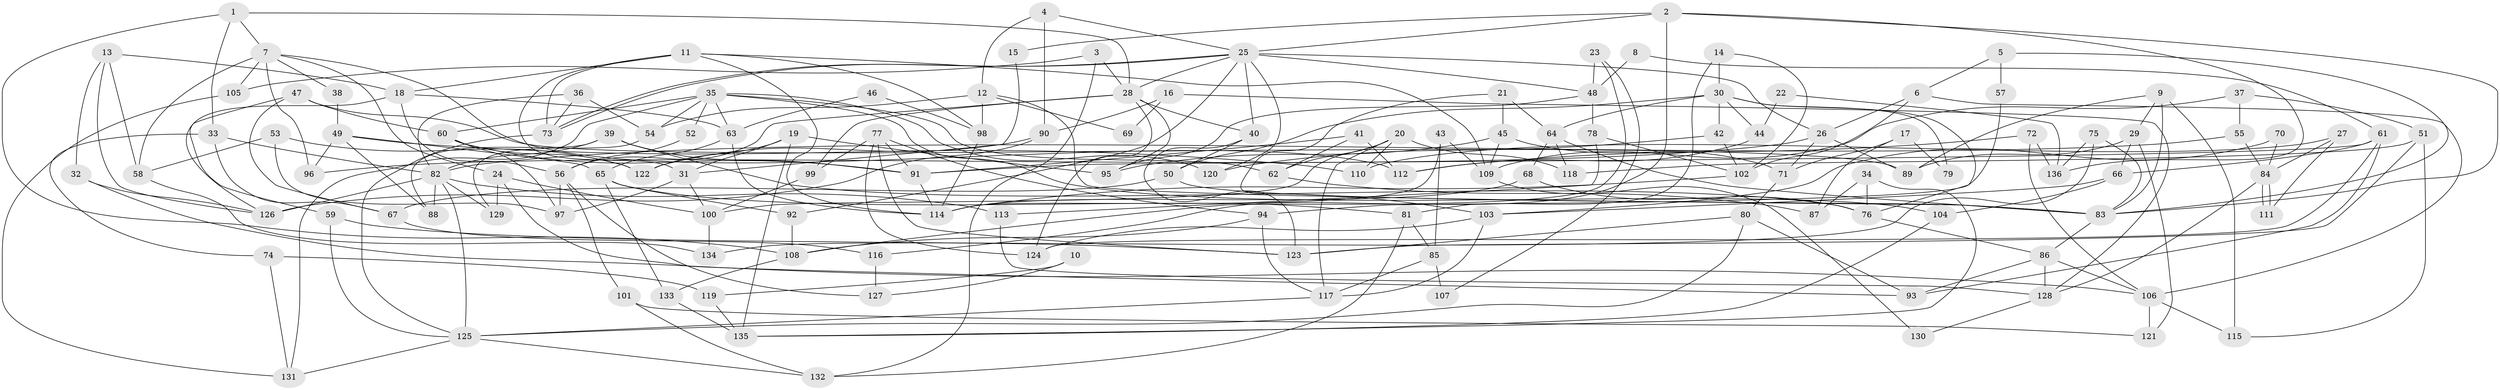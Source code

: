 // Generated by graph-tools (version 1.1) at 2025/26/03/09/25 03:26:14]
// undirected, 136 vertices, 272 edges
graph export_dot {
graph [start="1"]
  node [color=gray90,style=filled];
  1;
  2;
  3;
  4;
  5;
  6;
  7;
  8;
  9;
  10;
  11;
  12;
  13;
  14;
  15;
  16;
  17;
  18;
  19;
  20;
  21;
  22;
  23;
  24;
  25;
  26;
  27;
  28;
  29;
  30;
  31;
  32;
  33;
  34;
  35;
  36;
  37;
  38;
  39;
  40;
  41;
  42;
  43;
  44;
  45;
  46;
  47;
  48;
  49;
  50;
  51;
  52;
  53;
  54;
  55;
  56;
  57;
  58;
  59;
  60;
  61;
  62;
  63;
  64;
  65;
  66;
  67;
  68;
  69;
  70;
  71;
  72;
  73;
  74;
  75;
  76;
  77;
  78;
  79;
  80;
  81;
  82;
  83;
  84;
  85;
  86;
  87;
  88;
  89;
  90;
  91;
  92;
  93;
  94;
  95;
  96;
  97;
  98;
  99;
  100;
  101;
  102;
  103;
  104;
  105;
  106;
  107;
  108;
  109;
  110;
  111;
  112;
  113;
  114;
  115;
  116;
  117;
  118;
  119;
  120;
  121;
  122;
  123;
  124;
  125;
  126;
  127;
  128;
  129;
  130;
  131;
  132;
  133;
  134;
  135;
  136;
  1 -- 7;
  1 -- 28;
  1 -- 33;
  1 -- 108;
  2 -- 25;
  2 -- 136;
  2 -- 15;
  2 -- 83;
  2 -- 116;
  3 -- 132;
  3 -- 28;
  3 -- 105;
  4 -- 25;
  4 -- 90;
  4 -- 12;
  5 -- 6;
  5 -- 83;
  5 -- 57;
  6 -- 102;
  6 -- 106;
  6 -- 26;
  7 -- 105;
  7 -- 96;
  7 -- 24;
  7 -- 38;
  7 -- 58;
  7 -- 112;
  8 -- 61;
  8 -- 48;
  9 -- 83;
  9 -- 89;
  9 -- 29;
  9 -- 115;
  10 -- 127;
  10 -- 119;
  11 -- 18;
  11 -- 114;
  11 -- 31;
  11 -- 73;
  11 -- 98;
  11 -- 109;
  12 -- 54;
  12 -- 69;
  12 -- 83;
  12 -- 98;
  13 -- 18;
  13 -- 126;
  13 -- 32;
  13 -- 58;
  14 -- 30;
  14 -- 81;
  14 -- 102;
  15 -- 31;
  16 -- 90;
  16 -- 128;
  16 -- 69;
  17 -- 71;
  17 -- 87;
  17 -- 79;
  18 -- 63;
  18 -- 56;
  18 -- 126;
  19 -- 95;
  19 -- 31;
  19 -- 122;
  19 -- 135;
  20 -- 118;
  20 -- 100;
  20 -- 62;
  20 -- 110;
  20 -- 117;
  21 -- 64;
  21 -- 103;
  21 -- 45;
  22 -- 136;
  22 -- 44;
  23 -- 108;
  23 -- 48;
  23 -- 107;
  24 -- 93;
  24 -- 100;
  24 -- 129;
  25 -- 40;
  25 -- 73;
  25 -- 73;
  25 -- 26;
  25 -- 28;
  25 -- 48;
  25 -- 92;
  25 -- 120;
  26 -- 71;
  26 -- 89;
  26 -- 96;
  27 -- 110;
  27 -- 84;
  27 -- 111;
  28 -- 99;
  28 -- 40;
  28 -- 56;
  28 -- 95;
  28 -- 124;
  29 -- 89;
  29 -- 66;
  29 -- 121;
  30 -- 76;
  30 -- 50;
  30 -- 42;
  30 -- 44;
  30 -- 64;
  30 -- 79;
  31 -- 97;
  31 -- 100;
  32 -- 126;
  32 -- 106;
  33 -- 82;
  33 -- 67;
  33 -- 74;
  34 -- 76;
  34 -- 135;
  34 -- 87;
  35 -- 120;
  35 -- 54;
  35 -- 52;
  35 -- 60;
  35 -- 62;
  35 -- 63;
  35 -- 104;
  35 -- 131;
  36 -- 82;
  36 -- 73;
  36 -- 54;
  37 -- 51;
  37 -- 109;
  37 -- 55;
  38 -- 49;
  39 -- 76;
  39 -- 91;
  39 -- 82;
  39 -- 88;
  40 -- 50;
  40 -- 123;
  41 -- 91;
  41 -- 62;
  41 -- 112;
  42 -- 102;
  42 -- 120;
  43 -- 114;
  43 -- 109;
  43 -- 85;
  44 -- 112;
  45 -- 95;
  45 -- 71;
  45 -- 109;
  46 -- 63;
  46 -- 98;
  47 -- 60;
  47 -- 59;
  47 -- 67;
  47 -- 89;
  48 -- 78;
  48 -- 95;
  49 -- 65;
  49 -- 88;
  49 -- 96;
  49 -- 110;
  50 -- 67;
  50 -- 83;
  51 -- 123;
  51 -- 115;
  51 -- 118;
  52 -- 56;
  53 -- 122;
  53 -- 58;
  53 -- 97;
  54 -- 129;
  55 -- 82;
  55 -- 84;
  56 -- 97;
  56 -- 101;
  56 -- 127;
  57 -- 94;
  58 -- 134;
  59 -- 125;
  59 -- 123;
  60 -- 91;
  60 -- 97;
  60 -- 122;
  61 -- 66;
  61 -- 124;
  61 -- 91;
  61 -- 93;
  62 -- 87;
  63 -- 114;
  63 -- 65;
  64 -- 83;
  64 -- 68;
  64 -- 118;
  65 -- 133;
  65 -- 81;
  65 -- 92;
  66 -- 103;
  66 -- 104;
  67 -- 116;
  68 -- 114;
  68 -- 76;
  70 -- 84;
  70 -- 103;
  71 -- 80;
  72 -- 106;
  72 -- 112;
  72 -- 136;
  73 -- 125;
  74 -- 131;
  74 -- 119;
  75 -- 134;
  75 -- 83;
  75 -- 136;
  76 -- 86;
  77 -- 123;
  77 -- 94;
  77 -- 91;
  77 -- 99;
  77 -- 124;
  78 -- 102;
  78 -- 113;
  80 -- 93;
  80 -- 123;
  80 -- 125;
  81 -- 85;
  81 -- 132;
  82 -- 125;
  82 -- 88;
  82 -- 113;
  82 -- 126;
  82 -- 129;
  83 -- 86;
  84 -- 111;
  84 -- 111;
  84 -- 128;
  85 -- 117;
  85 -- 107;
  86 -- 106;
  86 -- 93;
  86 -- 128;
  90 -- 122;
  90 -- 126;
  91 -- 114;
  92 -- 108;
  94 -- 117;
  94 -- 108;
  98 -- 114;
  99 -- 100;
  100 -- 134;
  101 -- 132;
  101 -- 121;
  102 -- 114;
  103 -- 124;
  103 -- 117;
  104 -- 135;
  105 -- 131;
  106 -- 121;
  106 -- 115;
  108 -- 133;
  109 -- 130;
  113 -- 128;
  116 -- 127;
  117 -- 125;
  119 -- 135;
  125 -- 131;
  125 -- 132;
  128 -- 130;
  133 -- 135;
}

